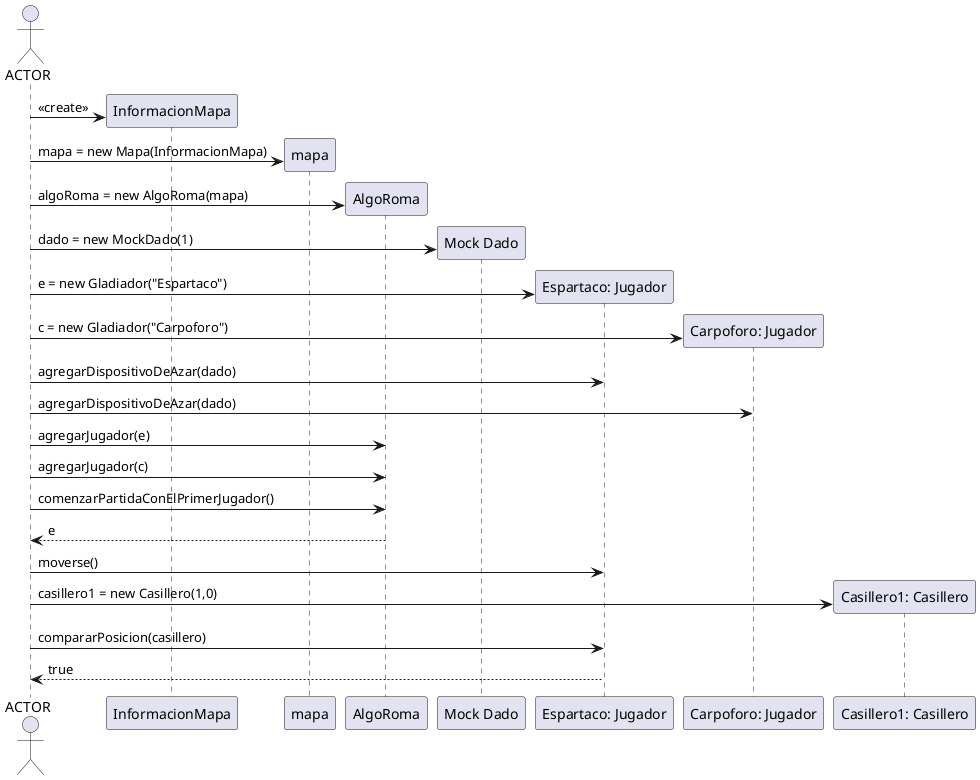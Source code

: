 @startuml

actor ACTOR
participant "InformacionMapa" as InformacionMapa
participant "mapa" as Mapa
participant "AlgoRoma" as AlgoRoma
participant "Mock Dado" as MockDado
participant Jugador1 as "Espartaco: Jugador"
participant Jugador2 as "Carpoforo: Jugador"
participant Casillero1 as "Casillero1: Casillero"


create InformacionMapa
ACTOR -> InformacionMapa: <<create>>
create Mapa
ACTOR -> Mapa: mapa = new Mapa(InformacionMapa)
create AlgoRoma
ACTOR -> AlgoRoma: algoRoma = new AlgoRoma(mapa)

create MockDado
ACTOR -> MockDado: dado = new MockDado(1)

create Jugador1
ACTOR -> Jugador1: e = new Gladiador("Espartaco")
create Jugador2
ACTOR -> Jugador2: c = new Gladiador("Carpoforo")

ACTOR -> Jugador1: agregarDispositivoDeAzar(dado)
ACTOR -> Jugador2: agregarDispositivoDeAzar(dado)

ACTOR -> AlgoRoma: agregarJugador(e)
ACTOR -> AlgoRoma: agregarJugador(c)

ACTOR -> AlgoRoma: comenzarPartidaConElPrimerJugador()
AlgoRoma --> ACTOR: e

ACTOR -> Jugador1: moverse()

create Casillero1

ACTOR -> Casillero1: casillero1 = new Casillero(1,0)

ACTOR -> Jugador1: compararPosicion(casillero)
Jugador1 --> ACTOR: true
@enduml